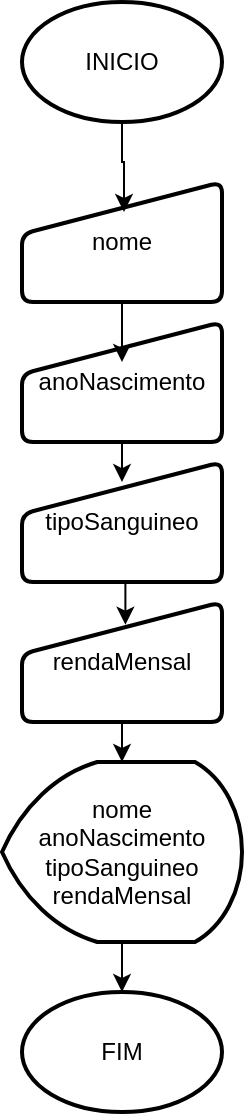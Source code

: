 <mxfile version="25.0.1">
  <diagram name="Página-1" id="_Ud59tJBUWcUQSjocqw0">
    <mxGraphModel dx="1195" dy="622" grid="1" gridSize="10" guides="1" tooltips="1" connect="1" arrows="1" fold="1" page="1" pageScale="1" pageWidth="827" pageHeight="1169" math="0" shadow="0">
      <root>
        <mxCell id="0" />
        <mxCell id="1" parent="0" />
        <mxCell id="T7SyAay00Wh4ZGUS1BWA-1" value="INICIO" style="strokeWidth=2;html=1;shape=mxgraph.flowchart.start_1;whiteSpace=wrap;" vertex="1" parent="1">
          <mxGeometry x="350" y="30" width="100" height="60" as="geometry" />
        </mxCell>
        <mxCell id="T7SyAay00Wh4ZGUS1BWA-2" value="FIM" style="strokeWidth=2;html=1;shape=mxgraph.flowchart.start_1;whiteSpace=wrap;" vertex="1" parent="1">
          <mxGeometry x="350" y="525" width="100" height="60" as="geometry" />
        </mxCell>
        <mxCell id="T7SyAay00Wh4ZGUS1BWA-3" value="nome" style="html=1;strokeWidth=2;shape=manualInput;whiteSpace=wrap;rounded=1;size=26;arcSize=11;strokeColor=default;align=center;verticalAlign=middle;fontFamily=Helvetica;fontSize=12;fontColor=default;fillColor=default;" vertex="1" parent="1">
          <mxGeometry x="350" y="120" width="100" height="60" as="geometry" />
        </mxCell>
        <mxCell id="T7SyAay00Wh4ZGUS1BWA-4" value="anoNascimento" style="html=1;strokeWidth=2;shape=manualInput;whiteSpace=wrap;rounded=1;size=26;arcSize=11;strokeColor=default;align=center;verticalAlign=middle;fontFamily=Helvetica;fontSize=12;fontColor=default;fillColor=default;" vertex="1" parent="1">
          <mxGeometry x="350" y="190" width="100" height="60" as="geometry" />
        </mxCell>
        <mxCell id="T7SyAay00Wh4ZGUS1BWA-5" value="&lt;div&gt;nome&lt;/div&gt;&lt;div&gt;anoNascimento&lt;/div&gt;&lt;div&gt;tipoSanguineo&lt;/div&gt;&lt;div&gt;rendaMensal&lt;/div&gt;" style="strokeWidth=2;html=1;shape=mxgraph.flowchart.display;whiteSpace=wrap;strokeColor=default;align=center;verticalAlign=middle;fontFamily=Helvetica;fontSize=12;fontColor=default;fillColor=default;" vertex="1" parent="1">
          <mxGeometry x="340" y="410" width="120" height="90" as="geometry" />
        </mxCell>
        <mxCell id="T7SyAay00Wh4ZGUS1BWA-7" style="edgeStyle=orthogonalEdgeStyle;rounded=0;orthogonalLoop=1;jettySize=auto;html=1;exitX=0.5;exitY=1;exitDx=0;exitDy=0;exitPerimeter=0;entryX=0.51;entryY=0.25;entryDx=0;entryDy=0;entryPerimeter=0;fontFamily=Helvetica;fontSize=12;fontColor=default;" edge="1" parent="1" source="T7SyAay00Wh4ZGUS1BWA-1" target="T7SyAay00Wh4ZGUS1BWA-3">
          <mxGeometry relative="1" as="geometry" />
        </mxCell>
        <mxCell id="T7SyAay00Wh4ZGUS1BWA-8" style="edgeStyle=orthogonalEdgeStyle;rounded=0;orthogonalLoop=1;jettySize=auto;html=1;exitX=0.5;exitY=1;exitDx=0;exitDy=0;entryX=0.5;entryY=0.333;entryDx=0;entryDy=0;entryPerimeter=0;fontFamily=Helvetica;fontSize=12;fontColor=default;" edge="1" parent="1" source="T7SyAay00Wh4ZGUS1BWA-3" target="T7SyAay00Wh4ZGUS1BWA-4">
          <mxGeometry relative="1" as="geometry" />
        </mxCell>
        <mxCell id="T7SyAay00Wh4ZGUS1BWA-10" style="edgeStyle=orthogonalEdgeStyle;rounded=0;orthogonalLoop=1;jettySize=auto;html=1;exitX=0.5;exitY=1;exitDx=0;exitDy=0;exitPerimeter=0;entryX=0.5;entryY=0;entryDx=0;entryDy=0;entryPerimeter=0;fontFamily=Helvetica;fontSize=12;fontColor=default;" edge="1" parent="1" source="T7SyAay00Wh4ZGUS1BWA-5" target="T7SyAay00Wh4ZGUS1BWA-2">
          <mxGeometry relative="1" as="geometry" />
        </mxCell>
        <mxCell id="T7SyAay00Wh4ZGUS1BWA-11" value="tipoSanguineo" style="html=1;strokeWidth=2;shape=manualInput;whiteSpace=wrap;rounded=1;size=26;arcSize=11;strokeColor=default;align=center;verticalAlign=middle;fontFamily=Helvetica;fontSize=12;fontColor=default;fillColor=default;" vertex="1" parent="1">
          <mxGeometry x="350" y="260" width="100" height="60" as="geometry" />
        </mxCell>
        <mxCell id="T7SyAay00Wh4ZGUS1BWA-12" value="rendaMensal" style="html=1;strokeWidth=2;shape=manualInput;whiteSpace=wrap;rounded=1;size=26;arcSize=11;strokeColor=default;align=center;verticalAlign=middle;fontFamily=Helvetica;fontSize=12;fontColor=default;fillColor=default;" vertex="1" parent="1">
          <mxGeometry x="350" y="330" width="100" height="60" as="geometry" />
        </mxCell>
        <mxCell id="T7SyAay00Wh4ZGUS1BWA-13" style="edgeStyle=orthogonalEdgeStyle;rounded=0;orthogonalLoop=1;jettySize=auto;html=1;exitX=0.5;exitY=1;exitDx=0;exitDy=0;entryX=0.5;entryY=0.167;entryDx=0;entryDy=0;entryPerimeter=0;fontFamily=Helvetica;fontSize=12;fontColor=default;" edge="1" parent="1" source="T7SyAay00Wh4ZGUS1BWA-4" target="T7SyAay00Wh4ZGUS1BWA-11">
          <mxGeometry relative="1" as="geometry" />
        </mxCell>
        <mxCell id="T7SyAay00Wh4ZGUS1BWA-14" style="edgeStyle=orthogonalEdgeStyle;rounded=0;orthogonalLoop=1;jettySize=auto;html=1;exitX=0.5;exitY=1;exitDx=0;exitDy=0;entryX=0.517;entryY=0.189;entryDx=0;entryDy=0;entryPerimeter=0;fontFamily=Helvetica;fontSize=12;fontColor=default;" edge="1" parent="1" source="T7SyAay00Wh4ZGUS1BWA-11" target="T7SyAay00Wh4ZGUS1BWA-12">
          <mxGeometry relative="1" as="geometry" />
        </mxCell>
        <mxCell id="T7SyAay00Wh4ZGUS1BWA-15" style="edgeStyle=orthogonalEdgeStyle;rounded=0;orthogonalLoop=1;jettySize=auto;html=1;exitX=0.5;exitY=1;exitDx=0;exitDy=0;entryX=0.5;entryY=0;entryDx=0;entryDy=0;entryPerimeter=0;fontFamily=Helvetica;fontSize=12;fontColor=default;" edge="1" parent="1" source="T7SyAay00Wh4ZGUS1BWA-12" target="T7SyAay00Wh4ZGUS1BWA-5">
          <mxGeometry relative="1" as="geometry" />
        </mxCell>
      </root>
    </mxGraphModel>
  </diagram>
</mxfile>
